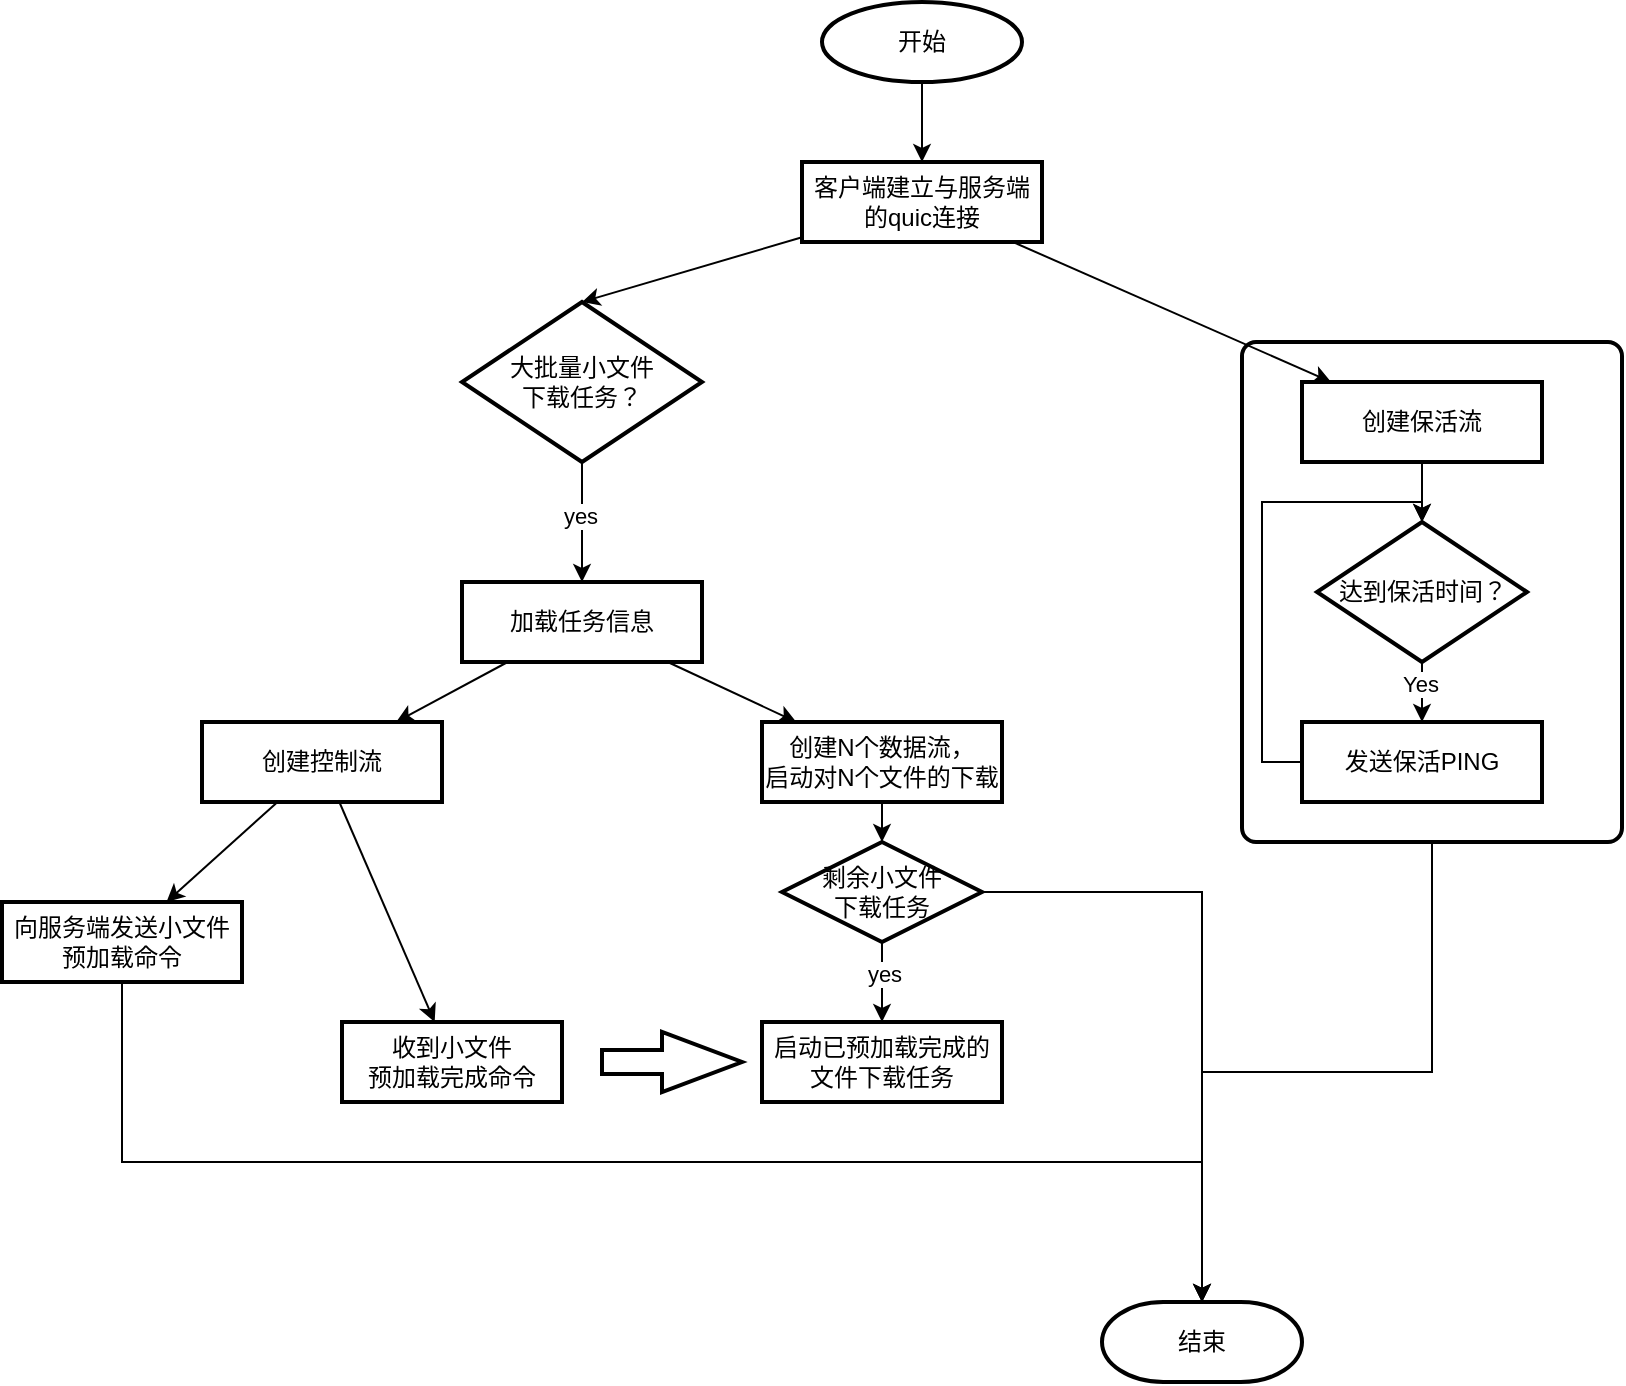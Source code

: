 <mxfile version="20.3.7" type="github">
  <diagram id="F-M33VOVVg4Excp3OvD9" name="第 1 页">
    <mxGraphModel dx="2189" dy="712" grid="1" gridSize="10" guides="1" tooltips="1" connect="1" arrows="1" fold="1" page="1" pageScale="1" pageWidth="827" pageHeight="1169" math="0" shadow="0">
      <root>
        <mxCell id="0" />
        <mxCell id="1" parent="0" />
        <mxCell id="xn903BgjvgAiiY508LES-25" value="" style="edgeStyle=none;rounded=0;orthogonalLoop=1;jettySize=auto;html=1;startArrow=none;startFill=0;" edge="1" parent="1" source="xn903BgjvgAiiY508LES-23" target="xn903BgjvgAiiY508LES-24">
          <mxGeometry relative="1" as="geometry" />
        </mxCell>
        <mxCell id="xn903BgjvgAiiY508LES-23" value="开始" style="strokeWidth=2;html=1;shape=mxgraph.flowchart.start_1;whiteSpace=wrap;" vertex="1" parent="1">
          <mxGeometry x="350" y="50" width="100" height="40" as="geometry" />
        </mxCell>
        <mxCell id="xn903BgjvgAiiY508LES-29" value="" style="edgeStyle=none;rounded=0;orthogonalLoop=1;jettySize=auto;html=1;startArrow=none;startFill=0;" edge="1" parent="1" source="xn903BgjvgAiiY508LES-24" target="xn903BgjvgAiiY508LES-28">
          <mxGeometry relative="1" as="geometry" />
        </mxCell>
        <mxCell id="xn903BgjvgAiiY508LES-46" value="" style="rounded=0;orthogonalLoop=1;jettySize=auto;html=1;startArrow=none;startFill=0;endArrow=classic;endFill=1;entryX=0.5;entryY=0;entryDx=0;entryDy=0;" edge="1" parent="1" source="xn903BgjvgAiiY508LES-24" target="xn903BgjvgAiiY508LES-45">
          <mxGeometry relative="1" as="geometry" />
        </mxCell>
        <mxCell id="xn903BgjvgAiiY508LES-24" value="客户端建立与服务端的quic连接" style="whiteSpace=wrap;html=1;strokeWidth=2;" vertex="1" parent="1">
          <mxGeometry x="340" y="130" width="120" height="40" as="geometry" />
        </mxCell>
        <mxCell id="xn903BgjvgAiiY508LES-40" value="" style="edgeStyle=none;rounded=0;orthogonalLoop=1;jettySize=auto;html=1;startArrow=none;startFill=0;" edge="1" parent="1" source="xn903BgjvgAiiY508LES-28" target="xn903BgjvgAiiY508LES-39">
          <mxGeometry relative="1" as="geometry" />
        </mxCell>
        <mxCell id="xn903BgjvgAiiY508LES-28" value="创建保活流" style="whiteSpace=wrap;html=1;strokeWidth=2;" vertex="1" parent="1">
          <mxGeometry x="590" y="240" width="120" height="40" as="geometry" />
        </mxCell>
        <mxCell id="xn903BgjvgAiiY508LES-73" style="edgeStyle=orthogonalEdgeStyle;rounded=0;orthogonalLoop=1;jettySize=auto;html=1;exitX=0.5;exitY=1;exitDx=0;exitDy=0;entryX=0.5;entryY=0;entryDx=0;entryDy=0;entryPerimeter=0;startArrow=none;startFill=0;endArrow=classic;endFill=1;" edge="1" parent="1" source="xn903BgjvgAiiY508LES-35" target="xn903BgjvgAiiY508LES-70">
          <mxGeometry relative="1" as="geometry" />
        </mxCell>
        <mxCell id="xn903BgjvgAiiY508LES-35" value="" style="rounded=1;whiteSpace=wrap;html=1;absoluteArcSize=1;arcSize=14;strokeWidth=2;fillStyle=auto;fillColor=none;" vertex="1" parent="1">
          <mxGeometry x="560" y="220" width="190" height="250" as="geometry" />
        </mxCell>
        <mxCell id="xn903BgjvgAiiY508LES-42" value="" style="edgeStyle=none;rounded=0;orthogonalLoop=1;jettySize=auto;html=1;startArrow=none;startFill=0;" edge="1" parent="1" source="xn903BgjvgAiiY508LES-39" target="xn903BgjvgAiiY508LES-41">
          <mxGeometry relative="1" as="geometry" />
        </mxCell>
        <mxCell id="xn903BgjvgAiiY508LES-47" value="Yes" style="edgeLabel;html=1;align=center;verticalAlign=middle;resizable=0;points=[];" vertex="1" connectable="0" parent="xn903BgjvgAiiY508LES-42">
          <mxGeometry x="-0.267" y="-1" relative="1" as="geometry">
            <mxPoint as="offset" />
          </mxGeometry>
        </mxCell>
        <mxCell id="xn903BgjvgAiiY508LES-39" value="达到保活时间？" style="strokeWidth=2;html=1;shape=mxgraph.flowchart.decision;whiteSpace=wrap;fillStyle=auto;fillColor=none;" vertex="1" parent="1">
          <mxGeometry x="597.5" y="310" width="105" height="70" as="geometry" />
        </mxCell>
        <mxCell id="xn903BgjvgAiiY508LES-44" style="edgeStyle=orthogonalEdgeStyle;rounded=0;orthogonalLoop=1;jettySize=auto;html=1;exitX=0;exitY=0.5;exitDx=0;exitDy=0;entryX=0.5;entryY=0;entryDx=0;entryDy=0;entryPerimeter=0;startArrow=none;startFill=0;endArrow=classic;endFill=1;" edge="1" parent="1" source="xn903BgjvgAiiY508LES-41" target="xn903BgjvgAiiY508LES-39">
          <mxGeometry relative="1" as="geometry">
            <Array as="points">
              <mxPoint x="570" y="430" />
              <mxPoint x="570" y="300" />
              <mxPoint x="650" y="300" />
            </Array>
          </mxGeometry>
        </mxCell>
        <mxCell id="xn903BgjvgAiiY508LES-41" value="发送保活PING" style="whiteSpace=wrap;html=1;fillColor=none;strokeWidth=2;fillStyle=auto;" vertex="1" parent="1">
          <mxGeometry x="590" y="410" width="120" height="40" as="geometry" />
        </mxCell>
        <mxCell id="xn903BgjvgAiiY508LES-49" value="" style="edgeStyle=none;rounded=0;orthogonalLoop=1;jettySize=auto;html=1;startArrow=none;startFill=0;endArrow=classic;endFill=1;" edge="1" parent="1" source="xn903BgjvgAiiY508LES-45" target="xn903BgjvgAiiY508LES-48">
          <mxGeometry relative="1" as="geometry" />
        </mxCell>
        <mxCell id="xn903BgjvgAiiY508LES-50" value="yes" style="edgeLabel;html=1;align=center;verticalAlign=middle;resizable=0;points=[];" vertex="1" connectable="0" parent="xn903BgjvgAiiY508LES-49">
          <mxGeometry x="-0.12" y="-1" relative="1" as="geometry">
            <mxPoint as="offset" />
          </mxGeometry>
        </mxCell>
        <mxCell id="xn903BgjvgAiiY508LES-45" value="大批量小文件&lt;br&gt;下载任务？" style="rhombus;whiteSpace=wrap;html=1;strokeWidth=2;" vertex="1" parent="1">
          <mxGeometry x="170" y="200" width="120" height="80" as="geometry" />
        </mxCell>
        <mxCell id="xn903BgjvgAiiY508LES-52" value="" style="edgeStyle=none;rounded=0;orthogonalLoop=1;jettySize=auto;html=1;startArrow=none;startFill=0;endArrow=classic;endFill=1;" edge="1" parent="1" source="xn903BgjvgAiiY508LES-48" target="xn903BgjvgAiiY508LES-51">
          <mxGeometry relative="1" as="geometry" />
        </mxCell>
        <mxCell id="xn903BgjvgAiiY508LES-54" value="" style="edgeStyle=none;rounded=0;orthogonalLoop=1;jettySize=auto;html=1;startArrow=none;startFill=0;endArrow=classic;endFill=1;" edge="1" parent="1" source="xn903BgjvgAiiY508LES-48" target="xn903BgjvgAiiY508LES-53">
          <mxGeometry relative="1" as="geometry" />
        </mxCell>
        <mxCell id="xn903BgjvgAiiY508LES-48" value="加载任务信息" style="whiteSpace=wrap;html=1;strokeWidth=2;" vertex="1" parent="1">
          <mxGeometry x="170" y="340" width="120" height="40" as="geometry" />
        </mxCell>
        <mxCell id="xn903BgjvgAiiY508LES-56" value="" style="edgeStyle=none;rounded=0;orthogonalLoop=1;jettySize=auto;html=1;startArrow=none;startFill=0;endArrow=classic;endFill=1;" edge="1" parent="1" source="xn903BgjvgAiiY508LES-51" target="xn903BgjvgAiiY508LES-55">
          <mxGeometry relative="1" as="geometry" />
        </mxCell>
        <mxCell id="xn903BgjvgAiiY508LES-61" value="" style="edgeStyle=none;rounded=0;orthogonalLoop=1;jettySize=auto;html=1;startArrow=none;startFill=0;endArrow=classic;endFill=1;" edge="1" parent="1" source="xn903BgjvgAiiY508LES-51" target="xn903BgjvgAiiY508LES-60">
          <mxGeometry relative="1" as="geometry" />
        </mxCell>
        <mxCell id="xn903BgjvgAiiY508LES-51" value="创建控制流" style="whiteSpace=wrap;html=1;strokeWidth=2;" vertex="1" parent="1">
          <mxGeometry x="40" y="410" width="120" height="40" as="geometry" />
        </mxCell>
        <mxCell id="xn903BgjvgAiiY508LES-67" value="" style="edgeStyle=none;rounded=0;orthogonalLoop=1;jettySize=auto;html=1;startArrow=none;startFill=0;endArrow=classic;endFill=1;" edge="1" parent="1" source="xn903BgjvgAiiY508LES-53" target="xn903BgjvgAiiY508LES-66">
          <mxGeometry relative="1" as="geometry" />
        </mxCell>
        <mxCell id="xn903BgjvgAiiY508LES-53" value="创建N个数据流，&lt;br&gt;启动对N个文件的下载" style="whiteSpace=wrap;html=1;strokeWidth=2;" vertex="1" parent="1">
          <mxGeometry x="320" y="410" width="120" height="40" as="geometry" />
        </mxCell>
        <mxCell id="xn903BgjvgAiiY508LES-71" style="edgeStyle=orthogonalEdgeStyle;rounded=0;orthogonalLoop=1;jettySize=auto;html=1;exitX=0.5;exitY=1;exitDx=0;exitDy=0;entryX=0.5;entryY=0;entryDx=0;entryDy=0;entryPerimeter=0;startArrow=none;startFill=0;endArrow=classic;endFill=1;" edge="1" parent="1" source="xn903BgjvgAiiY508LES-55" target="xn903BgjvgAiiY508LES-70">
          <mxGeometry relative="1" as="geometry">
            <Array as="points">
              <mxPoint y="630" />
              <mxPoint x="540" y="630" />
            </Array>
          </mxGeometry>
        </mxCell>
        <mxCell id="xn903BgjvgAiiY508LES-55" value="向服务端发送小文件预加载命令" style="whiteSpace=wrap;html=1;strokeWidth=2;" vertex="1" parent="1">
          <mxGeometry x="-60" y="500" width="120" height="40" as="geometry" />
        </mxCell>
        <mxCell id="xn903BgjvgAiiY508LES-57" value="启动已预加载完成的文件下载任务" style="whiteSpace=wrap;html=1;strokeWidth=2;" vertex="1" parent="1">
          <mxGeometry x="320" y="560" width="120" height="40" as="geometry" />
        </mxCell>
        <mxCell id="xn903BgjvgAiiY508LES-60" value="收到小文件&lt;br&gt;预加载完成命令" style="whiteSpace=wrap;html=1;strokeWidth=2;" vertex="1" parent="1">
          <mxGeometry x="110" y="560" width="110" height="40" as="geometry" />
        </mxCell>
        <mxCell id="xn903BgjvgAiiY508LES-62" value="" style="verticalLabelPosition=bottom;verticalAlign=top;html=1;strokeWidth=2;shape=mxgraph.arrows2.arrow;dy=0.6;dx=40;notch=0;fillStyle=auto;fillColor=none;" vertex="1" parent="1">
          <mxGeometry x="240" y="565" width="70" height="30" as="geometry" />
        </mxCell>
        <mxCell id="xn903BgjvgAiiY508LES-68" style="edgeStyle=none;rounded=0;orthogonalLoop=1;jettySize=auto;html=1;exitX=0.5;exitY=1;exitDx=0;exitDy=0;entryX=0.5;entryY=0;entryDx=0;entryDy=0;startArrow=none;startFill=0;endArrow=classic;endFill=1;" edge="1" parent="1" source="xn903BgjvgAiiY508LES-66" target="xn903BgjvgAiiY508LES-57">
          <mxGeometry relative="1" as="geometry" />
        </mxCell>
        <mxCell id="xn903BgjvgAiiY508LES-69" value="yes" style="edgeLabel;html=1;align=center;verticalAlign=middle;resizable=0;points=[];" vertex="1" connectable="0" parent="xn903BgjvgAiiY508LES-68">
          <mxGeometry x="-0.2" y="1" relative="1" as="geometry">
            <mxPoint as="offset" />
          </mxGeometry>
        </mxCell>
        <mxCell id="xn903BgjvgAiiY508LES-72" style="edgeStyle=orthogonalEdgeStyle;rounded=0;orthogonalLoop=1;jettySize=auto;html=1;exitX=1;exitY=0.5;exitDx=0;exitDy=0;entryX=0.5;entryY=0;entryDx=0;entryDy=0;entryPerimeter=0;startArrow=none;startFill=0;endArrow=classic;endFill=1;" edge="1" parent="1" source="xn903BgjvgAiiY508LES-66" target="xn903BgjvgAiiY508LES-70">
          <mxGeometry relative="1" as="geometry" />
        </mxCell>
        <mxCell id="xn903BgjvgAiiY508LES-66" value="剩余小文件&lt;br&gt;下载任务" style="rhombus;whiteSpace=wrap;html=1;strokeWidth=2;" vertex="1" parent="1">
          <mxGeometry x="330" y="470" width="100" height="50" as="geometry" />
        </mxCell>
        <mxCell id="xn903BgjvgAiiY508LES-70" value="结束" style="strokeWidth=2;html=1;shape=mxgraph.flowchart.terminator;whiteSpace=wrap;fillStyle=auto;fillColor=none;" vertex="1" parent="1">
          <mxGeometry x="490" y="700" width="100" height="40" as="geometry" />
        </mxCell>
      </root>
    </mxGraphModel>
  </diagram>
</mxfile>
